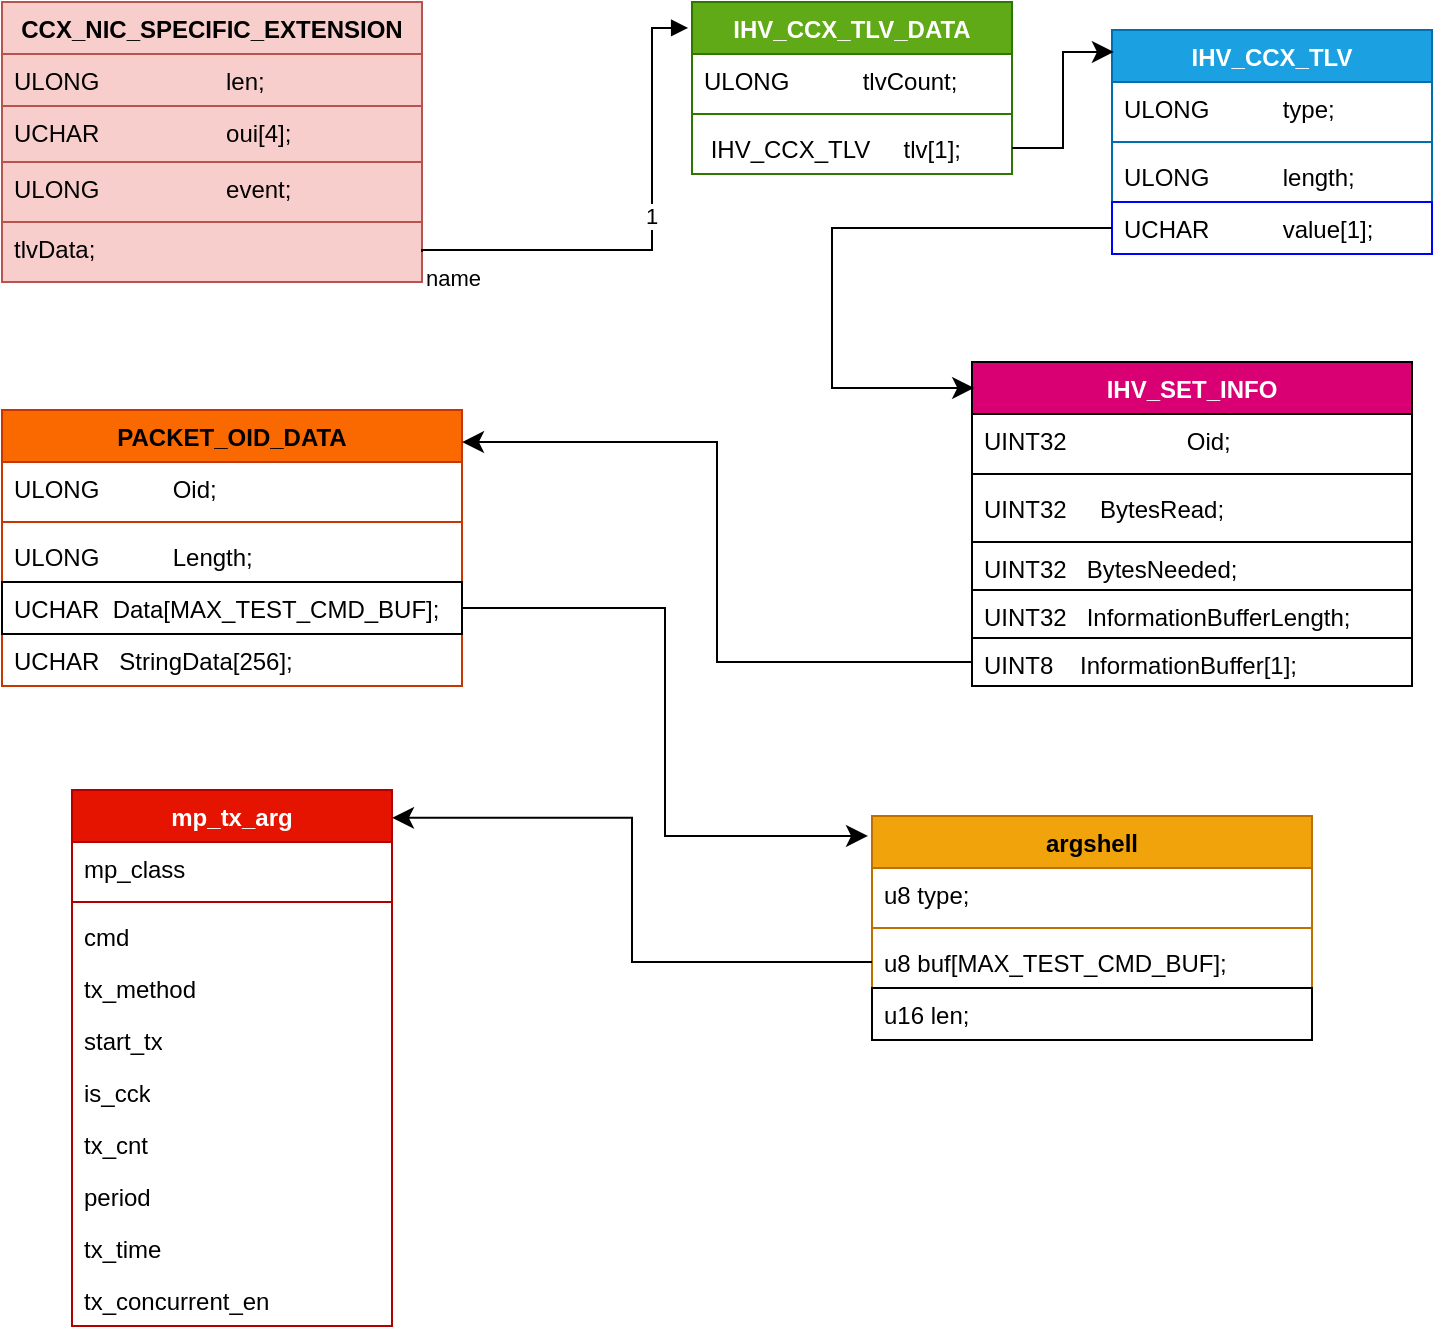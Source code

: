 <mxfile version="21.2.1" type="github">
  <diagram name="第 1 页" id="Gwu0iYlvFZ-CKJ3XdyRK">
    <mxGraphModel dx="1050" dy="538" grid="1" gridSize="10" guides="1" tooltips="1" connect="1" arrows="1" fold="1" page="1" pageScale="1" pageWidth="827" pageHeight="1169" math="0" shadow="0">
      <root>
        <mxCell id="0" />
        <mxCell id="1" parent="0" />
        <mxCell id="DAERLqT4Zy2PQjuHQzn5-1" value="CCX_NIC_SPECIFIC_EXTENSION" style="swimlane;fontStyle=1;align=center;verticalAlign=top;childLayout=stackLayout;horizontal=1;startSize=26;horizontalStack=0;resizeParent=1;resizeParentMax=0;resizeLast=0;collapsible=1;marginBottom=0;whiteSpace=wrap;html=1;fillColor=#f8cecc;strokeColor=#b85450;" parent="1" vertex="1">
          <mxGeometry x="55" y="66" width="210" height="140" as="geometry" />
        </mxCell>
        <mxCell id="NdVYrJizqgMtZN92iTwm-2" value="ULONG&amp;nbsp;&amp;nbsp;&amp;nbsp;&amp;nbsp;&amp;nbsp;&amp;nbsp;&amp;nbsp;&amp;nbsp;&amp;nbsp;&amp;nbsp;&amp;nbsp;&amp;nbsp;&amp;nbsp;&amp;nbsp;&amp;nbsp;&amp;nbsp;&amp;nbsp;&amp;nbsp; len;&amp;nbsp;&amp;nbsp;&amp;nbsp;&amp;nbsp;&amp;nbsp;&amp;nbsp;&amp;nbsp; " style="text;strokeColor=#b85450;fillColor=#f8cecc;align=left;verticalAlign=top;spacingLeft=4;spacingRight=4;overflow=hidden;rotatable=0;points=[[0,0.5],[1,0.5]];portConstraint=eastwest;whiteSpace=wrap;html=1;" parent="DAERLqT4Zy2PQjuHQzn5-1" vertex="1">
          <mxGeometry y="26" width="210" height="26" as="geometry" />
        </mxCell>
        <mxCell id="DAERLqT4Zy2PQjuHQzn5-2" value="UCHAR&amp;nbsp;&amp;nbsp;&amp;nbsp;&amp;nbsp;&amp;nbsp;&amp;nbsp;&amp;nbsp;&amp;nbsp;&amp;nbsp;&amp;nbsp;&amp;nbsp;&amp;nbsp;&amp;nbsp;&amp;nbsp;&amp;nbsp;&amp;nbsp;&amp;nbsp;&amp;nbsp; oui[4]; " style="text;strokeColor=#b85450;fillColor=#f8cecc;align=left;verticalAlign=top;spacingLeft=4;spacingRight=4;overflow=hidden;rotatable=0;points=[[0,0.5],[1,0.5]];portConstraint=eastwest;whiteSpace=wrap;html=1;" parent="DAERLqT4Zy2PQjuHQzn5-1" vertex="1">
          <mxGeometry y="52" width="210" height="28" as="geometry" />
        </mxCell>
        <mxCell id="DAERLqT4Zy2PQjuHQzn5-4" value="ULONG&amp;nbsp;&amp;nbsp;&amp;nbsp;&amp;nbsp;&amp;nbsp;&amp;nbsp;&amp;nbsp;&amp;nbsp;&amp;nbsp;&amp;nbsp;&amp;nbsp;&amp;nbsp;&amp;nbsp;&amp;nbsp;&amp;nbsp;&amp;nbsp;&amp;nbsp;&amp;nbsp; event;&amp;nbsp; " style="text;strokeColor=#b85450;fillColor=#f8cecc;align=left;verticalAlign=top;spacingLeft=4;spacingRight=4;overflow=hidden;rotatable=0;points=[[0,0.5],[1,0.5]];portConstraint=eastwest;whiteSpace=wrap;html=1;" parent="DAERLqT4Zy2PQjuHQzn5-1" vertex="1">
          <mxGeometry y="80" width="210" height="30" as="geometry" />
        </mxCell>
        <mxCell id="NdVYrJizqgMtZN92iTwm-6" value="tlvData;" style="text;strokeColor=#b85450;fillColor=#f8cecc;align=left;verticalAlign=top;spacingLeft=4;spacingRight=4;overflow=hidden;rotatable=0;points=[[0,0.5],[1,0.5]];portConstraint=eastwest;whiteSpace=wrap;html=1;" parent="DAERLqT4Zy2PQjuHQzn5-1" vertex="1">
          <mxGeometry y="110" width="210" height="30" as="geometry" />
        </mxCell>
        <mxCell id="DAERLqT4Zy2PQjuHQzn5-8" value="name" style="endArrow=block;endFill=1;html=1;edgeStyle=orthogonalEdgeStyle;align=left;verticalAlign=top;rounded=0;exitX=1;exitY=0.5;exitDx=0;exitDy=0;entryX=-0.012;entryY=0.151;entryDx=0;entryDy=0;entryPerimeter=0;" parent="1" source="NdVYrJizqgMtZN92iTwm-6" target="NdVYrJizqgMtZN92iTwm-7" edge="1">
          <mxGeometry x="-1" relative="1" as="geometry">
            <mxPoint x="450" y="200" as="sourcePoint" />
            <mxPoint x="440" y="130" as="targetPoint" />
            <Array as="points">
              <mxPoint x="265" y="190" />
              <mxPoint x="380" y="190" />
              <mxPoint x="380" y="79" />
            </Array>
          </mxGeometry>
        </mxCell>
        <mxCell id="DAERLqT4Zy2PQjuHQzn5-9" value="1" style="edgeLabel;resizable=0;html=1;align=left;verticalAlign=bottom;" parent="DAERLqT4Zy2PQjuHQzn5-8" connectable="0" vertex="1">
          <mxGeometry x="-1" relative="1" as="geometry">
            <mxPoint x="110" y="-10" as="offset" />
          </mxGeometry>
        </mxCell>
        <mxCell id="NdVYrJizqgMtZN92iTwm-7" value="IHV_CCX_TLV_DATA" style="swimlane;fontStyle=1;align=center;verticalAlign=top;childLayout=stackLayout;horizontal=1;startSize=26;horizontalStack=0;resizeParent=1;resizeParentMax=0;resizeLast=0;collapsible=1;marginBottom=0;whiteSpace=wrap;html=1;fillColor=#60a917;fontColor=#ffffff;strokeColor=#2D7600;" parent="1" vertex="1">
          <mxGeometry x="400" y="66" width="160" height="86" as="geometry" />
        </mxCell>
        <mxCell id="NdVYrJizqgMtZN92iTwm-8" value="ULONG&amp;nbsp;&amp;nbsp;&amp;nbsp;&amp;nbsp;&amp;nbsp;&amp;nbsp;&amp;nbsp;&amp;nbsp;&amp;nbsp;&amp;nbsp; tlvCount; " style="text;strokeColor=none;fillColor=none;align=left;verticalAlign=top;spacingLeft=4;spacingRight=4;overflow=hidden;rotatable=0;points=[[0,0.5],[1,0.5]];portConstraint=eastwest;whiteSpace=wrap;html=1;" parent="NdVYrJizqgMtZN92iTwm-7" vertex="1">
          <mxGeometry y="26" width="160" height="26" as="geometry" />
        </mxCell>
        <mxCell id="NdVYrJizqgMtZN92iTwm-9" value="" style="line;strokeWidth=1;fillColor=none;align=left;verticalAlign=middle;spacingTop=-1;spacingLeft=3;spacingRight=3;rotatable=0;labelPosition=right;points=[];portConstraint=eastwest;strokeColor=inherit;" parent="NdVYrJizqgMtZN92iTwm-7" vertex="1">
          <mxGeometry y="52" width="160" height="8" as="geometry" />
        </mxCell>
        <mxCell id="NdVYrJizqgMtZN92iTwm-10" value="&amp;nbsp;IHV_CCX_TLV&amp;nbsp;&amp;nbsp;&amp;nbsp;&amp;nbsp; tlv[1]; " style="text;strokeColor=none;fillColor=none;align=left;verticalAlign=top;spacingLeft=4;spacingRight=4;overflow=hidden;rotatable=0;points=[[0,0.5],[1,0.5]];portConstraint=eastwest;whiteSpace=wrap;html=1;" parent="NdVYrJizqgMtZN92iTwm-7" vertex="1">
          <mxGeometry y="60" width="160" height="26" as="geometry" />
        </mxCell>
        <mxCell id="NdVYrJizqgMtZN92iTwm-11" value="IHV_CCX_TLV" style="swimlane;fontStyle=1;align=center;verticalAlign=top;childLayout=stackLayout;horizontal=1;startSize=26;horizontalStack=0;resizeParent=1;resizeParentMax=0;resizeLast=0;collapsible=1;marginBottom=0;whiteSpace=wrap;html=1;fillColor=#1ba1e2;fontColor=#ffffff;strokeColor=#006EAF;" parent="1" vertex="1">
          <mxGeometry x="610" y="80" width="160" height="112" as="geometry" />
        </mxCell>
        <mxCell id="NdVYrJizqgMtZN92iTwm-12" value="ULONG&amp;nbsp;&amp;nbsp;&amp;nbsp;&amp;nbsp;&amp;nbsp;&amp;nbsp;&amp;nbsp;&amp;nbsp;&amp;nbsp;&amp;nbsp; type; " style="text;strokeColor=none;fillColor=none;align=left;verticalAlign=top;spacingLeft=4;spacingRight=4;overflow=hidden;rotatable=0;points=[[0,0.5],[1,0.5]];portConstraint=eastwest;whiteSpace=wrap;html=1;" parent="NdVYrJizqgMtZN92iTwm-11" vertex="1">
          <mxGeometry y="26" width="160" height="26" as="geometry" />
        </mxCell>
        <mxCell id="NdVYrJizqgMtZN92iTwm-13" value="" style="line;strokeWidth=1;fillColor=none;align=left;verticalAlign=middle;spacingTop=-1;spacingLeft=3;spacingRight=3;rotatable=0;labelPosition=right;points=[];portConstraint=eastwest;strokeColor=inherit;" parent="NdVYrJizqgMtZN92iTwm-11" vertex="1">
          <mxGeometry y="52" width="160" height="8" as="geometry" />
        </mxCell>
        <mxCell id="NdVYrJizqgMtZN92iTwm-14" value="ULONG&amp;nbsp;&amp;nbsp;&amp;nbsp;&amp;nbsp;&amp;nbsp;&amp;nbsp;&amp;nbsp;&amp;nbsp;&amp;nbsp;&amp;nbsp; length; " style="text;strokeColor=none;fillColor=none;align=left;verticalAlign=top;spacingLeft=4;spacingRight=4;overflow=hidden;rotatable=0;points=[[0,0.5],[1,0.5]];portConstraint=eastwest;whiteSpace=wrap;html=1;" parent="NdVYrJizqgMtZN92iTwm-11" vertex="1">
          <mxGeometry y="60" width="160" height="26" as="geometry" />
        </mxCell>
        <mxCell id="NdVYrJizqgMtZN92iTwm-23" value="UCHAR&amp;nbsp;&amp;nbsp;&amp;nbsp;&amp;nbsp;&amp;nbsp;&amp;nbsp;&amp;nbsp;&amp;nbsp;&amp;nbsp;&amp;nbsp; value[1];" style="text;strokeColor=#0000ff;fillColor=none;align=left;verticalAlign=top;spacingLeft=4;spacingRight=4;overflow=hidden;rotatable=0;points=[[0,0.5],[1,0.5]];portConstraint=eastwest;whiteSpace=wrap;html=1;" parent="NdVYrJizqgMtZN92iTwm-11" vertex="1">
          <mxGeometry y="86" width="160" height="26" as="geometry" />
        </mxCell>
        <mxCell id="NdVYrJizqgMtZN92iTwm-25" value="IHV_SET_INFO" style="swimlane;fontStyle=1;align=center;verticalAlign=top;childLayout=stackLayout;horizontal=1;startSize=26;horizontalStack=0;resizeParent=1;resizeParentMax=0;resizeLast=0;collapsible=1;marginBottom=0;whiteSpace=wrap;html=1;fillColor=#d80073;fontColor=#ffffff;strokeColor=default;swimlaneLine=1;" parent="1" vertex="1">
          <mxGeometry x="540" y="246" width="220" height="162" as="geometry" />
        </mxCell>
        <mxCell id="NdVYrJizqgMtZN92iTwm-26" value="UINT32&amp;nbsp;&amp;nbsp;&amp;nbsp;&amp;nbsp;&amp;nbsp;&amp;nbsp;&amp;nbsp;&amp;nbsp;&amp;nbsp;&amp;nbsp;&amp;nbsp;&amp;nbsp;&amp;nbsp;&amp;nbsp;&amp;nbsp;&amp;nbsp;&amp;nbsp; Oid;" style="text;strokeColor=none;fillColor=none;align=left;verticalAlign=top;spacingLeft=4;spacingRight=4;overflow=hidden;rotatable=0;points=[[0,0.5],[1,0.5]];portConstraint=eastwest;whiteSpace=wrap;html=1;" parent="NdVYrJizqgMtZN92iTwm-25" vertex="1">
          <mxGeometry y="26" width="220" height="26" as="geometry" />
        </mxCell>
        <mxCell id="NdVYrJizqgMtZN92iTwm-27" value="" style="line;strokeWidth=1;fillColor=none;align=left;verticalAlign=middle;spacingTop=-1;spacingLeft=3;spacingRight=3;rotatable=0;labelPosition=right;points=[];portConstraint=eastwest;strokeColor=default;" parent="NdVYrJizqgMtZN92iTwm-25" vertex="1">
          <mxGeometry y="52" width="220" height="8" as="geometry" />
        </mxCell>
        <mxCell id="NdVYrJizqgMtZN92iTwm-28" value="UINT32&amp;nbsp;&amp;nbsp;&amp;nbsp;&amp;nbsp; BytesRead;" style="text;strokeColor=none;fillColor=none;align=left;verticalAlign=top;spacingLeft=4;spacingRight=4;overflow=hidden;rotatable=0;points=[[0,0.5],[1,0.5]];portConstraint=eastwest;whiteSpace=wrap;html=1;" parent="NdVYrJizqgMtZN92iTwm-25" vertex="1">
          <mxGeometry y="60" width="220" height="30" as="geometry" />
        </mxCell>
        <mxCell id="NdVYrJizqgMtZN92iTwm-29" value="UINT32&amp;nbsp;&amp;nbsp; BytesNeeded;" style="text;strokeColor=default;fillColor=none;align=left;verticalAlign=top;spacingLeft=4;spacingRight=4;overflow=hidden;rotatable=0;points=[[0,0.5],[1,0.5]];portConstraint=eastwest;whiteSpace=wrap;html=1;" parent="NdVYrJizqgMtZN92iTwm-25" vertex="1">
          <mxGeometry y="90" width="220" height="24" as="geometry" />
        </mxCell>
        <mxCell id="NdVYrJizqgMtZN92iTwm-31" value="UINT32&amp;nbsp;&amp;nbsp; InformationBufferLength;" style="text;strokeColor=default;fillColor=none;align=left;verticalAlign=top;spacingLeft=4;spacingRight=4;overflow=hidden;rotatable=0;points=[[0,0.5],[1,0.5]];portConstraint=eastwest;whiteSpace=wrap;html=1;" parent="NdVYrJizqgMtZN92iTwm-25" vertex="1">
          <mxGeometry y="114" width="220" height="24" as="geometry" />
        </mxCell>
        <mxCell id="NdVYrJizqgMtZN92iTwm-30" value="UINT8&amp;nbsp;&amp;nbsp;&amp;nbsp; InformationBuffer[1];" style="text;strokeColor=default;fillColor=none;align=left;verticalAlign=top;spacingLeft=4;spacingRight=4;overflow=hidden;rotatable=0;points=[[0,0.5],[1,0.5]];portConstraint=eastwest;whiteSpace=wrap;html=1;" parent="NdVYrJizqgMtZN92iTwm-25" vertex="1">
          <mxGeometry y="138" width="220" height="24" as="geometry" />
        </mxCell>
        <mxCell id="NdVYrJizqgMtZN92iTwm-32" value="" style="edgeStyle=elbowEdgeStyle;elbow=horizontal;endArrow=classic;html=1;curved=0;rounded=0;endSize=8;startSize=8;exitX=0;exitY=0.5;exitDx=0;exitDy=0;entryX=0.005;entryY=0.08;entryDx=0;entryDy=0;entryPerimeter=0;" parent="1" source="NdVYrJizqgMtZN92iTwm-23" target="NdVYrJizqgMtZN92iTwm-25" edge="1">
          <mxGeometry width="50" height="50" relative="1" as="geometry">
            <mxPoint x="470" y="400" as="sourcePoint" />
            <mxPoint x="720" y="382" as="targetPoint" />
            <Array as="points">
              <mxPoint x="470" y="310" />
            </Array>
          </mxGeometry>
        </mxCell>
        <mxCell id="NdVYrJizqgMtZN92iTwm-33" value="PACKET_OID_DATA" style="swimlane;fontStyle=1;align=center;verticalAlign=top;childLayout=stackLayout;horizontal=1;startSize=26;horizontalStack=0;resizeParent=1;resizeParentMax=0;resizeLast=0;collapsible=1;marginBottom=0;whiteSpace=wrap;html=1;fillColor=#fa6800;strokeColor=#C73500;fontColor=#000000;" parent="1" vertex="1">
          <mxGeometry x="55" y="270" width="230" height="138" as="geometry" />
        </mxCell>
        <mxCell id="NdVYrJizqgMtZN92iTwm-34" value="ULONG&amp;nbsp;&amp;nbsp;&amp;nbsp;&amp;nbsp;&amp;nbsp;&amp;nbsp;&amp;nbsp;&amp;nbsp;&amp;nbsp;&amp;nbsp; Oid;" style="text;strokeColor=none;fillColor=none;align=left;verticalAlign=top;spacingLeft=4;spacingRight=4;overflow=hidden;rotatable=0;points=[[0,0.5],[1,0.5]];portConstraint=eastwest;whiteSpace=wrap;html=1;" parent="NdVYrJizqgMtZN92iTwm-33" vertex="1">
          <mxGeometry y="26" width="230" height="26" as="geometry" />
        </mxCell>
        <mxCell id="NdVYrJizqgMtZN92iTwm-35" value="" style="line;strokeWidth=1;fillColor=none;align=left;verticalAlign=middle;spacingTop=-1;spacingLeft=3;spacingRight=3;rotatable=0;labelPosition=right;points=[];portConstraint=eastwest;strokeColor=inherit;" parent="NdVYrJizqgMtZN92iTwm-33" vertex="1">
          <mxGeometry y="52" width="230" height="8" as="geometry" />
        </mxCell>
        <mxCell id="NdVYrJizqgMtZN92iTwm-36" value="ULONG           Length;" style="text;strokeColor=none;fillColor=none;align=left;verticalAlign=top;spacingLeft=4;spacingRight=4;overflow=hidden;rotatable=0;points=[[0,0.5],[1,0.5]];portConstraint=eastwest;whiteSpace=wrap;html=1;" parent="NdVYrJizqgMtZN92iTwm-33" vertex="1">
          <mxGeometry y="60" width="230" height="26" as="geometry" />
        </mxCell>
        <mxCell id="NdVYrJizqgMtZN92iTwm-40" value="UCHAR&amp;nbsp; Data[MAX_TEST_CMD_BUF];" style="text;strokeColor=default;fillColor=none;align=left;verticalAlign=top;spacingLeft=4;spacingRight=4;overflow=hidden;rotatable=0;points=[[0,0.5],[1,0.5]];portConstraint=eastwest;whiteSpace=wrap;html=1;" parent="NdVYrJizqgMtZN92iTwm-33" vertex="1">
          <mxGeometry y="86" width="230" height="26" as="geometry" />
        </mxCell>
        <mxCell id="NdVYrJizqgMtZN92iTwm-41" value="UCHAR&amp;nbsp;&amp;nbsp; StringData[256];" style="text;strokeColor=none;fillColor=none;align=left;verticalAlign=top;spacingLeft=4;spacingRight=4;overflow=hidden;rotatable=0;points=[[0,0.5],[1,0.5]];portConstraint=eastwest;whiteSpace=wrap;html=1;" parent="NdVYrJizqgMtZN92iTwm-33" vertex="1">
          <mxGeometry y="112" width="230" height="26" as="geometry" />
        </mxCell>
        <mxCell id="NdVYrJizqgMtZN92iTwm-42" value="argshell" style="swimlane;fontStyle=1;align=center;verticalAlign=top;childLayout=stackLayout;horizontal=1;startSize=26;horizontalStack=0;resizeParent=1;resizeParentMax=0;resizeLast=0;collapsible=1;marginBottom=0;whiteSpace=wrap;html=1;fillColor=#f0a30a;fontColor=#000000;strokeColor=#BD7000;" parent="1" vertex="1">
          <mxGeometry x="490" y="473" width="220" height="112" as="geometry" />
        </mxCell>
        <mxCell id="NdVYrJizqgMtZN92iTwm-43" value="u8 type;" style="text;strokeColor=none;fillColor=none;align=left;verticalAlign=top;spacingLeft=4;spacingRight=4;overflow=hidden;rotatable=0;points=[[0,0.5],[1,0.5]];portConstraint=eastwest;whiteSpace=wrap;html=1;" parent="NdVYrJizqgMtZN92iTwm-42" vertex="1">
          <mxGeometry y="26" width="220" height="26" as="geometry" />
        </mxCell>
        <mxCell id="NdVYrJizqgMtZN92iTwm-44" value="" style="line;strokeWidth=1;fillColor=none;align=left;verticalAlign=middle;spacingTop=-1;spacingLeft=3;spacingRight=3;rotatable=0;labelPosition=right;points=[];portConstraint=eastwest;strokeColor=inherit;" parent="NdVYrJizqgMtZN92iTwm-42" vertex="1">
          <mxGeometry y="52" width="220" height="8" as="geometry" />
        </mxCell>
        <mxCell id="NdVYrJizqgMtZN92iTwm-45" value="u8 buf[MAX_TEST_CMD_BUF];" style="text;strokeColor=none;fillColor=none;align=left;verticalAlign=top;spacingLeft=4;spacingRight=4;overflow=hidden;rotatable=0;points=[[0,0.5],[1,0.5]];portConstraint=eastwest;whiteSpace=wrap;html=1;" parent="NdVYrJizqgMtZN92iTwm-42" vertex="1">
          <mxGeometry y="60" width="220" height="26" as="geometry" />
        </mxCell>
        <mxCell id="NdVYrJizqgMtZN92iTwm-47" value="u16 len;" style="text;strokeColor=default;fillColor=none;align=left;verticalAlign=top;spacingLeft=4;spacingRight=4;overflow=hidden;rotatable=0;points=[[0,0.5],[1,0.5]];portConstraint=eastwest;whiteSpace=wrap;html=1;" parent="NdVYrJizqgMtZN92iTwm-42" vertex="1">
          <mxGeometry y="86" width="220" height="26" as="geometry" />
        </mxCell>
        <mxCell id="NdVYrJizqgMtZN92iTwm-48" value="" style="edgeStyle=elbowEdgeStyle;elbow=horizontal;endArrow=classic;html=1;curved=0;rounded=0;endSize=8;startSize=8;entryX=-0.009;entryY=0.089;entryDx=0;entryDy=0;entryPerimeter=0;exitX=1;exitY=0.5;exitDx=0;exitDy=0;" parent="1" source="NdVYrJizqgMtZN92iTwm-40" target="NdVYrJizqgMtZN92iTwm-42" edge="1">
          <mxGeometry width="50" height="50" relative="1" as="geometry">
            <mxPoint x="470" y="610" as="sourcePoint" />
            <mxPoint x="520" y="560" as="targetPoint" />
          </mxGeometry>
        </mxCell>
        <mxCell id="NdVYrJizqgMtZN92iTwm-49" value="" style="edgeStyle=elbowEdgeStyle;elbow=horizontal;endArrow=classic;html=1;curved=0;rounded=0;endSize=8;startSize=8;entryX=1;entryY=0.116;entryDx=0;entryDy=0;entryPerimeter=0;exitX=0;exitY=0.5;exitDx=0;exitDy=0;" parent="1" source="NdVYrJizqgMtZN92iTwm-30" target="NdVYrJizqgMtZN92iTwm-33" edge="1">
          <mxGeometry width="50" height="50" relative="1" as="geometry">
            <mxPoint x="470" y="540" as="sourcePoint" />
            <mxPoint x="520" y="490" as="targetPoint" />
          </mxGeometry>
        </mxCell>
        <mxCell id="NdVYrJizqgMtZN92iTwm-50" value="mp_tx_arg" style="swimlane;fontStyle=1;align=center;verticalAlign=top;childLayout=stackLayout;horizontal=1;startSize=26;horizontalStack=0;resizeParent=1;resizeParentMax=0;resizeLast=0;collapsible=1;marginBottom=0;whiteSpace=wrap;html=1;strokeColor=#B20000;fillColor=#e51400;fontColor=#ffffff;" parent="1" vertex="1">
          <mxGeometry x="90" y="460" width="160" height="268" as="geometry">
            <mxRectangle x="105" y="820" width="100" height="30" as="alternateBounds" />
          </mxGeometry>
        </mxCell>
        <mxCell id="NdVYrJizqgMtZN92iTwm-51" value="mp_class" style="text;strokeColor=none;fillColor=none;align=left;verticalAlign=top;spacingLeft=4;spacingRight=4;overflow=hidden;rotatable=0;points=[[0,0.5],[1,0.5]];portConstraint=eastwest;whiteSpace=wrap;html=1;" parent="NdVYrJizqgMtZN92iTwm-50" vertex="1">
          <mxGeometry y="26" width="160" height="26" as="geometry" />
        </mxCell>
        <mxCell id="NdVYrJizqgMtZN92iTwm-52" value="" style="line;strokeWidth=1;fillColor=none;align=left;verticalAlign=middle;spacingTop=-1;spacingLeft=3;spacingRight=3;rotatable=0;labelPosition=right;points=[];portConstraint=eastwest;strokeColor=inherit;" parent="NdVYrJizqgMtZN92iTwm-50" vertex="1">
          <mxGeometry y="52" width="160" height="8" as="geometry" />
        </mxCell>
        <mxCell id="NdVYrJizqgMtZN92iTwm-53" value="cmd" style="text;strokeColor=none;fillColor=none;align=left;verticalAlign=top;spacingLeft=4;spacingRight=4;overflow=hidden;rotatable=0;points=[[0,0.5],[1,0.5]];portConstraint=eastwest;whiteSpace=wrap;html=1;" parent="NdVYrJizqgMtZN92iTwm-50" vertex="1">
          <mxGeometry y="60" width="160" height="26" as="geometry" />
        </mxCell>
        <mxCell id="NdVYrJizqgMtZN92iTwm-55" value="tx_method" style="text;strokeColor=none;fillColor=none;align=left;verticalAlign=top;spacingLeft=4;spacingRight=4;overflow=hidden;rotatable=0;points=[[0,0.5],[1,0.5]];portConstraint=eastwest;whiteSpace=wrap;html=1;" parent="NdVYrJizqgMtZN92iTwm-50" vertex="1">
          <mxGeometry y="86" width="160" height="26" as="geometry" />
        </mxCell>
        <mxCell id="NdVYrJizqgMtZN92iTwm-54" value="start_tx" style="text;strokeColor=none;fillColor=none;align=left;verticalAlign=top;spacingLeft=4;spacingRight=4;overflow=hidden;rotatable=0;points=[[0,0.5],[1,0.5]];portConstraint=eastwest;whiteSpace=wrap;html=1;" parent="NdVYrJizqgMtZN92iTwm-50" vertex="1">
          <mxGeometry y="112" width="160" height="26" as="geometry" />
        </mxCell>
        <mxCell id="NdVYrJizqgMtZN92iTwm-56" value="is_cck" style="text;strokeColor=none;fillColor=none;align=left;verticalAlign=top;spacingLeft=4;spacingRight=4;overflow=hidden;rotatable=0;points=[[0,0.5],[1,0.5]];portConstraint=eastwest;whiteSpace=wrap;html=1;" parent="NdVYrJizqgMtZN92iTwm-50" vertex="1">
          <mxGeometry y="138" width="160" height="26" as="geometry" />
        </mxCell>
        <mxCell id="NdVYrJizqgMtZN92iTwm-57" value="tx_cnt" style="text;strokeColor=none;fillColor=none;align=left;verticalAlign=top;spacingLeft=4;spacingRight=4;overflow=hidden;rotatable=0;points=[[0,0.5],[1,0.5]];portConstraint=eastwest;whiteSpace=wrap;html=1;" parent="NdVYrJizqgMtZN92iTwm-50" vertex="1">
          <mxGeometry y="164" width="160" height="26" as="geometry" />
        </mxCell>
        <mxCell id="NdVYrJizqgMtZN92iTwm-59" value="period" style="text;strokeColor=none;fillColor=none;align=left;verticalAlign=top;spacingLeft=4;spacingRight=4;overflow=hidden;rotatable=0;points=[[0,0.5],[1,0.5]];portConstraint=eastwest;whiteSpace=wrap;html=1;" parent="NdVYrJizqgMtZN92iTwm-50" vertex="1">
          <mxGeometry y="190" width="160" height="26" as="geometry" />
        </mxCell>
        <mxCell id="NdVYrJizqgMtZN92iTwm-61" value="tx_time" style="text;strokeColor=none;fillColor=none;align=left;verticalAlign=top;spacingLeft=4;spacingRight=4;overflow=hidden;rotatable=0;points=[[0,0.5],[1,0.5]];portConstraint=eastwest;whiteSpace=wrap;html=1;" parent="NdVYrJizqgMtZN92iTwm-50" vertex="1">
          <mxGeometry y="216" width="160" height="26" as="geometry" />
        </mxCell>
        <mxCell id="NdVYrJizqgMtZN92iTwm-62" value="tx_concurrent_en" style="text;strokeColor=none;fillColor=none;align=left;verticalAlign=top;spacingLeft=4;spacingRight=4;overflow=hidden;rotatable=0;points=[[0,0.5],[1,0.5]];portConstraint=eastwest;whiteSpace=wrap;html=1;" parent="NdVYrJizqgMtZN92iTwm-50" vertex="1">
          <mxGeometry y="242" width="160" height="26" as="geometry" />
        </mxCell>
        <mxCell id="NdVYrJizqgMtZN92iTwm-63" value="" style="edgeStyle=elbowEdgeStyle;elbow=horizontal;endArrow=classic;html=1;curved=0;rounded=0;endSize=8;startSize=8;exitX=1;exitY=0.5;exitDx=0;exitDy=0;entryX=0.006;entryY=0.098;entryDx=0;entryDy=0;entryPerimeter=0;" parent="1" source="NdVYrJizqgMtZN92iTwm-10" target="NdVYrJizqgMtZN92iTwm-11" edge="1">
          <mxGeometry width="50" height="50" relative="1" as="geometry">
            <mxPoint x="470" y="300" as="sourcePoint" />
            <mxPoint x="520" y="250" as="targetPoint" />
          </mxGeometry>
        </mxCell>
        <mxCell id="NdVYrJizqgMtZN92iTwm-64" value="" style="edgeStyle=elbowEdgeStyle;elbow=horizontal;endArrow=classic;html=1;curved=0;rounded=0;endSize=8;startSize=8;exitX=0;exitY=0.5;exitDx=0;exitDy=0;entryX=1;entryY=0.052;entryDx=0;entryDy=0;entryPerimeter=0;" parent="1" source="NdVYrJizqgMtZN92iTwm-45" target="NdVYrJizqgMtZN92iTwm-50" edge="1">
          <mxGeometry width="50" height="50" relative="1" as="geometry">
            <mxPoint x="210" y="789" as="sourcePoint" />
            <mxPoint x="260" y="739" as="targetPoint" />
          </mxGeometry>
        </mxCell>
      </root>
    </mxGraphModel>
  </diagram>
</mxfile>
